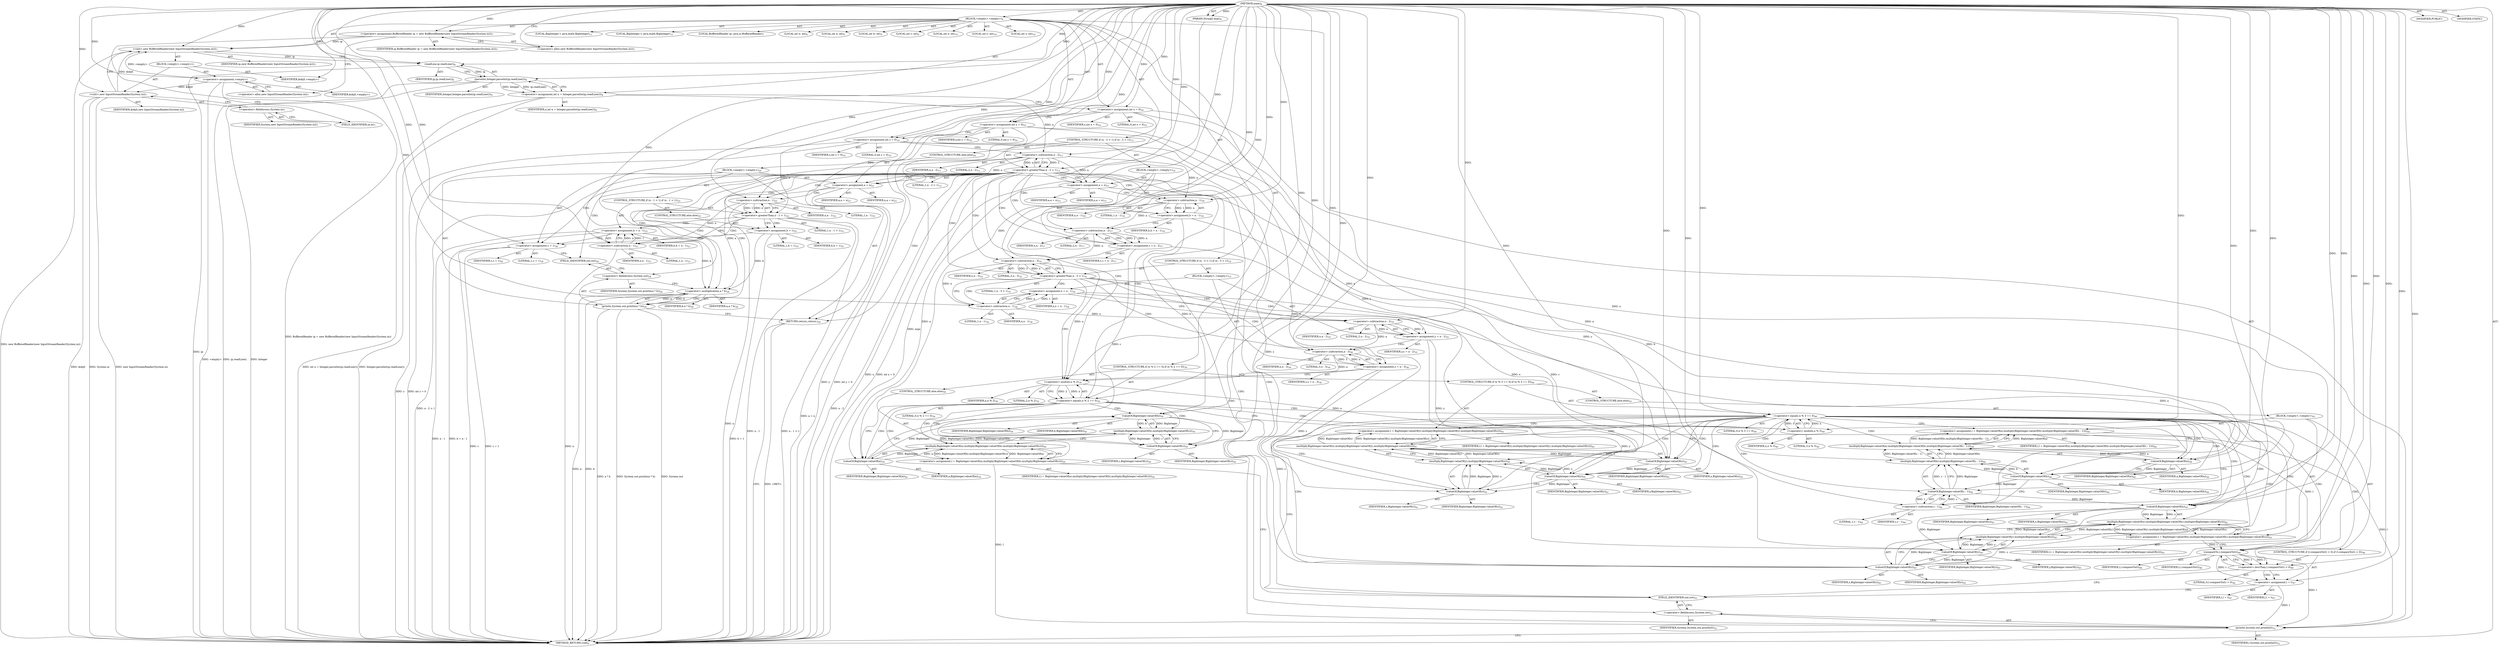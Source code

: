 digraph "main" {  
"19" [label = <(METHOD,main)<SUB>6</SUB>> ]
"20" [label = <(PARAM,String[] args)<SUB>6</SUB>> ]
"21" [label = <(BLOCK,&lt;empty&gt;,&lt;empty&gt;)<SUB>6</SUB>> ]
"4" [label = <(LOCAL,BufferedReader ip: java.io.BufferedReader)<SUB>7</SUB>> ]
"22" [label = <(&lt;operator&gt;.assignment,BufferedReader ip = new BufferedReader(new InputStreamReader(System.in)))<SUB>7</SUB>> ]
"23" [label = <(IDENTIFIER,ip,BufferedReader ip = new BufferedReader(new InputStreamReader(System.in)))<SUB>7</SUB>> ]
"24" [label = <(&lt;operator&gt;.alloc,new BufferedReader(new InputStreamReader(System.in)))<SUB>7</SUB>> ]
"25" [label = <(&lt;init&gt;,new BufferedReader(new InputStreamReader(System.in)))<SUB>7</SUB>> ]
"3" [label = <(IDENTIFIER,ip,new BufferedReader(new InputStreamReader(System.in)))<SUB>7</SUB>> ]
"26" [label = <(BLOCK,&lt;empty&gt;,&lt;empty&gt;)<SUB>7</SUB>> ]
"27" [label = <(&lt;operator&gt;.assignment,&lt;empty&gt;)> ]
"28" [label = <(IDENTIFIER,$obj0,&lt;empty&gt;)> ]
"29" [label = <(&lt;operator&gt;.alloc,new InputStreamReader(System.in))<SUB>7</SUB>> ]
"30" [label = <(&lt;init&gt;,new InputStreamReader(System.in))<SUB>7</SUB>> ]
"31" [label = <(IDENTIFIER,$obj0,new InputStreamReader(System.in))> ]
"32" [label = <(&lt;operator&gt;.fieldAccess,System.in)<SUB>7</SUB>> ]
"33" [label = <(IDENTIFIER,System,new InputStreamReader(System.in))<SUB>7</SUB>> ]
"34" [label = <(FIELD_IDENTIFIER,in,in)<SUB>7</SUB>> ]
"35" [label = <(IDENTIFIER,$obj0,&lt;empty&gt;)> ]
"36" [label = <(LOCAL,int n: int)<SUB>8</SUB>> ]
"37" [label = <(&lt;operator&gt;.assignment,int n = Integer.parseInt(ip.readLine()))<SUB>8</SUB>> ]
"38" [label = <(IDENTIFIER,n,int n = Integer.parseInt(ip.readLine()))<SUB>8</SUB>> ]
"39" [label = <(parseInt,Integer.parseInt(ip.readLine()))<SUB>8</SUB>> ]
"40" [label = <(IDENTIFIER,Integer,Integer.parseInt(ip.readLine()))<SUB>8</SUB>> ]
"41" [label = <(readLine,ip.readLine())<SUB>8</SUB>> ]
"42" [label = <(IDENTIFIER,ip,ip.readLine())<SUB>8</SUB>> ]
"43" [label = <(LOCAL,int a: int)<SUB>9</SUB>> ]
"44" [label = <(LOCAL,int b: int)<SUB>9</SUB>> ]
"45" [label = <(LOCAL,int c: int)<SUB>9</SUB>> ]
"46" [label = <(LOCAL,int x: int)<SUB>10</SUB>> ]
"47" [label = <(LOCAL,int y: int)<SUB>10</SUB>> ]
"48" [label = <(LOCAL,int z: int)<SUB>10</SUB>> ]
"49" [label = <(&lt;operator&gt;.assignment,int x = 0)<SUB>10</SUB>> ]
"50" [label = <(IDENTIFIER,x,int x = 0)<SUB>10</SUB>> ]
"51" [label = <(LITERAL,0,int x = 0)<SUB>10</SUB>> ]
"52" [label = <(&lt;operator&gt;.assignment,int y = 0)<SUB>10</SUB>> ]
"53" [label = <(IDENTIFIER,y,int y = 0)<SUB>10</SUB>> ]
"54" [label = <(LITERAL,0,int y = 0)<SUB>10</SUB>> ]
"55" [label = <(&lt;operator&gt;.assignment,int z = 0)<SUB>10</SUB>> ]
"56" [label = <(IDENTIFIER,z,int z = 0)<SUB>10</SUB>> ]
"57" [label = <(LITERAL,0,int z = 0)<SUB>10</SUB>> ]
"58" [label = <(LOCAL,BigInteger l: java.math.BigInteger)<SUB>11</SUB>> ]
"59" [label = <(LOCAL,BigInteger t: java.math.BigInteger)<SUB>11</SUB>> ]
"60" [label = <(CONTROL_STRUCTURE,if (n - 2 &gt; 1),if (n - 2 &gt; 1))<SUB>13</SUB>> ]
"61" [label = <(&lt;operator&gt;.greaterThan,n - 2 &gt; 1)<SUB>13</SUB>> ]
"62" [label = <(&lt;operator&gt;.subtraction,n - 2)<SUB>13</SUB>> ]
"63" [label = <(IDENTIFIER,n,n - 2)<SUB>13</SUB>> ]
"64" [label = <(LITERAL,2,n - 2)<SUB>13</SUB>> ]
"65" [label = <(LITERAL,1,n - 2 &gt; 1)<SUB>13</SUB>> ]
"66" [label = <(BLOCK,&lt;empty&gt;,&lt;empty&gt;)<SUB>14</SUB>> ]
"67" [label = <(&lt;operator&gt;.assignment,a = n)<SUB>15</SUB>> ]
"68" [label = <(IDENTIFIER,a,a = n)<SUB>15</SUB>> ]
"69" [label = <(IDENTIFIER,n,a = n)<SUB>15</SUB>> ]
"70" [label = <(&lt;operator&gt;.assignment,b = n - 1)<SUB>16</SUB>> ]
"71" [label = <(IDENTIFIER,b,b = n - 1)<SUB>16</SUB>> ]
"72" [label = <(&lt;operator&gt;.subtraction,n - 1)<SUB>16</SUB>> ]
"73" [label = <(IDENTIFIER,n,n - 1)<SUB>16</SUB>> ]
"74" [label = <(LITERAL,1,n - 1)<SUB>16</SUB>> ]
"75" [label = <(&lt;operator&gt;.assignment,c = n - 2)<SUB>17</SUB>> ]
"76" [label = <(IDENTIFIER,c,c = n - 2)<SUB>17</SUB>> ]
"77" [label = <(&lt;operator&gt;.subtraction,n - 2)<SUB>17</SUB>> ]
"78" [label = <(IDENTIFIER,n,n - 2)<SUB>17</SUB>> ]
"79" [label = <(LITERAL,2,n - 2)<SUB>17</SUB>> ]
"80" [label = <(CONTROL_STRUCTURE,else,else)<SUB>20</SUB>> ]
"81" [label = <(BLOCK,&lt;empty&gt;,&lt;empty&gt;)<SUB>20</SUB>> ]
"82" [label = <(&lt;operator&gt;.assignment,a = n)<SUB>21</SUB>> ]
"83" [label = <(IDENTIFIER,a,a = n)<SUB>21</SUB>> ]
"84" [label = <(IDENTIFIER,n,a = n)<SUB>21</SUB>> ]
"85" [label = <(CONTROL_STRUCTURE,if (n - 1 &gt; 1),if (n - 1 &gt; 1))<SUB>22</SUB>> ]
"86" [label = <(&lt;operator&gt;.greaterThan,n - 1 &gt; 1)<SUB>22</SUB>> ]
"87" [label = <(&lt;operator&gt;.subtraction,n - 1)<SUB>22</SUB>> ]
"88" [label = <(IDENTIFIER,n,n - 1)<SUB>22</SUB>> ]
"89" [label = <(LITERAL,1,n - 1)<SUB>22</SUB>> ]
"90" [label = <(LITERAL,1,n - 1 &gt; 1)<SUB>22</SUB>> ]
"91" [label = <(&lt;operator&gt;.assignment,b = n - 1)<SUB>23</SUB>> ]
"92" [label = <(IDENTIFIER,b,b = n - 1)<SUB>23</SUB>> ]
"93" [label = <(&lt;operator&gt;.subtraction,n - 1)<SUB>23</SUB>> ]
"94" [label = <(IDENTIFIER,n,n - 1)<SUB>23</SUB>> ]
"95" [label = <(LITERAL,1,n - 1)<SUB>23</SUB>> ]
"96" [label = <(CONTROL_STRUCTURE,else,else)<SUB>25</SUB>> ]
"97" [label = <(&lt;operator&gt;.assignment,b = 1)<SUB>25</SUB>> ]
"98" [label = <(IDENTIFIER,b,b = 1)<SUB>25</SUB>> ]
"99" [label = <(LITERAL,1,b = 1)<SUB>25</SUB>> ]
"100" [label = <(&lt;operator&gt;.assignment,c = 1)<SUB>26</SUB>> ]
"101" [label = <(IDENTIFIER,c,c = 1)<SUB>26</SUB>> ]
"102" [label = <(LITERAL,1,c = 1)<SUB>26</SUB>> ]
"103" [label = <(println,System.out.println(a * b))<SUB>28</SUB>> ]
"104" [label = <(&lt;operator&gt;.fieldAccess,System.out)<SUB>28</SUB>> ]
"105" [label = <(IDENTIFIER,System,System.out.println(a * b))<SUB>28</SUB>> ]
"106" [label = <(FIELD_IDENTIFIER,out,out)<SUB>28</SUB>> ]
"107" [label = <(&lt;operator&gt;.multiplication,a * b)<SUB>28</SUB>> ]
"108" [label = <(IDENTIFIER,a,a * b)<SUB>28</SUB>> ]
"109" [label = <(IDENTIFIER,b,a * b)<SUB>28</SUB>> ]
"110" [label = <(RETURN,return;,return;)<SUB>29</SUB>> ]
"111" [label = <(CONTROL_STRUCTURE,if (n - 3 &gt; 1),if (n - 3 &gt; 1))<SUB>32</SUB>> ]
"112" [label = <(&lt;operator&gt;.greaterThan,n - 3 &gt; 1)<SUB>32</SUB>> ]
"113" [label = <(&lt;operator&gt;.subtraction,n - 3)<SUB>32</SUB>> ]
"114" [label = <(IDENTIFIER,n,n - 3)<SUB>32</SUB>> ]
"115" [label = <(LITERAL,3,n - 3)<SUB>32</SUB>> ]
"116" [label = <(LITERAL,1,n - 3 &gt; 1)<SUB>32</SUB>> ]
"117" [label = <(BLOCK,&lt;empty&gt;,&lt;empty&gt;)<SUB>33</SUB>> ]
"118" [label = <(&lt;operator&gt;.assignment,x = n - 1)<SUB>34</SUB>> ]
"119" [label = <(IDENTIFIER,x,x = n - 1)<SUB>34</SUB>> ]
"120" [label = <(&lt;operator&gt;.subtraction,n - 1)<SUB>34</SUB>> ]
"121" [label = <(IDENTIFIER,n,n - 1)<SUB>34</SUB>> ]
"122" [label = <(LITERAL,1,n - 1)<SUB>34</SUB>> ]
"123" [label = <(&lt;operator&gt;.assignment,y = n - 2)<SUB>35</SUB>> ]
"124" [label = <(IDENTIFIER,y,y = n - 2)<SUB>35</SUB>> ]
"125" [label = <(&lt;operator&gt;.subtraction,n - 2)<SUB>35</SUB>> ]
"126" [label = <(IDENTIFIER,n,n - 2)<SUB>35</SUB>> ]
"127" [label = <(LITERAL,2,n - 2)<SUB>35</SUB>> ]
"128" [label = <(&lt;operator&gt;.assignment,z = n - 3)<SUB>36</SUB>> ]
"129" [label = <(IDENTIFIER,z,z = n - 3)<SUB>36</SUB>> ]
"130" [label = <(&lt;operator&gt;.subtraction,n - 3)<SUB>36</SUB>> ]
"131" [label = <(IDENTIFIER,n,n - 3)<SUB>36</SUB>> ]
"132" [label = <(LITERAL,3,n - 3)<SUB>36</SUB>> ]
"133" [label = <(CONTROL_STRUCTURE,if (n % 2 == 0),if (n % 2 == 0))<SUB>39</SUB>> ]
"134" [label = <(&lt;operator&gt;.equals,n % 2 == 0)<SUB>39</SUB>> ]
"135" [label = <(&lt;operator&gt;.modulo,n % 2)<SUB>39</SUB>> ]
"136" [label = <(IDENTIFIER,n,n % 2)<SUB>39</SUB>> ]
"137" [label = <(LITERAL,2,n % 2)<SUB>39</SUB>> ]
"138" [label = <(LITERAL,0,n % 2 == 0)<SUB>39</SUB>> ]
"139" [label = <(CONTROL_STRUCTURE,if (n % 3 == 0),if (n % 3 == 0))<SUB>40</SUB>> ]
"140" [label = <(&lt;operator&gt;.equals,n % 3 == 0)<SUB>40</SUB>> ]
"141" [label = <(&lt;operator&gt;.modulo,n % 3)<SUB>40</SUB>> ]
"142" [label = <(IDENTIFIER,n,n % 3)<SUB>40</SUB>> ]
"143" [label = <(LITERAL,3,n % 3)<SUB>40</SUB>> ]
"144" [label = <(LITERAL,0,n % 3 == 0)<SUB>40</SUB>> ]
"145" [label = <(&lt;operator&gt;.assignment,l = BigInteger.valueOf(x).multiply(BigInteger.valueOf(y).multiply(BigInteger.valueOf(z))))<SUB>41</SUB>> ]
"146" [label = <(IDENTIFIER,l,l = BigInteger.valueOf(x).multiply(BigInteger.valueOf(y).multiply(BigInteger.valueOf(z))))<SUB>41</SUB>> ]
"147" [label = <(multiply,BigInteger.valueOf(x).multiply(BigInteger.valueOf(y).multiply(BigInteger.valueOf(z))))<SUB>41</SUB>> ]
"148" [label = <(valueOf,BigInteger.valueOf(x))<SUB>41</SUB>> ]
"149" [label = <(IDENTIFIER,BigInteger,BigInteger.valueOf(x))<SUB>41</SUB>> ]
"150" [label = <(IDENTIFIER,x,BigInteger.valueOf(x))<SUB>41</SUB>> ]
"151" [label = <(multiply,BigInteger.valueOf(y).multiply(BigInteger.valueOf(z)))<SUB>41</SUB>> ]
"152" [label = <(valueOf,BigInteger.valueOf(y))<SUB>41</SUB>> ]
"153" [label = <(IDENTIFIER,BigInteger,BigInteger.valueOf(y))<SUB>41</SUB>> ]
"154" [label = <(IDENTIFIER,y,BigInteger.valueOf(y))<SUB>41</SUB>> ]
"155" [label = <(valueOf,BigInteger.valueOf(z))<SUB>41</SUB>> ]
"156" [label = <(IDENTIFIER,BigInteger,BigInteger.valueOf(z))<SUB>41</SUB>> ]
"157" [label = <(IDENTIFIER,z,BigInteger.valueOf(z))<SUB>41</SUB>> ]
"158" [label = <(CONTROL_STRUCTURE,else,else)<SUB>43</SUB>> ]
"159" [label = <(BLOCK,&lt;empty&gt;,&lt;empty&gt;)<SUB>43</SUB>> ]
"160" [label = <(&lt;operator&gt;.assignment,l = BigInteger.valueOf(a).multiply(BigInteger.valueOf(b).multiply(BigInteger.valueOf(c - 1))))<SUB>44</SUB>> ]
"161" [label = <(IDENTIFIER,l,l = BigInteger.valueOf(a).multiply(BigInteger.valueOf(b).multiply(BigInteger.valueOf(c - 1))))<SUB>44</SUB>> ]
"162" [label = <(multiply,BigInteger.valueOf(a).multiply(BigInteger.valueOf(b).multiply(BigInteger.valueOf(c - 1))))<SUB>44</SUB>> ]
"163" [label = <(valueOf,BigInteger.valueOf(a))<SUB>44</SUB>> ]
"164" [label = <(IDENTIFIER,BigInteger,BigInteger.valueOf(a))<SUB>44</SUB>> ]
"165" [label = <(IDENTIFIER,a,BigInteger.valueOf(a))<SUB>44</SUB>> ]
"166" [label = <(multiply,BigInteger.valueOf(b).multiply(BigInteger.valueOf(c - 1)))<SUB>44</SUB>> ]
"167" [label = <(valueOf,BigInteger.valueOf(b))<SUB>44</SUB>> ]
"168" [label = <(IDENTIFIER,BigInteger,BigInteger.valueOf(b))<SUB>44</SUB>> ]
"169" [label = <(IDENTIFIER,b,BigInteger.valueOf(b))<SUB>44</SUB>> ]
"170" [label = <(valueOf,BigInteger.valueOf(c - 1))<SUB>44</SUB>> ]
"171" [label = <(IDENTIFIER,BigInteger,BigInteger.valueOf(c - 1))<SUB>44</SUB>> ]
"172" [label = <(&lt;operator&gt;.subtraction,c - 1)<SUB>44</SUB>> ]
"173" [label = <(IDENTIFIER,c,c - 1)<SUB>44</SUB>> ]
"174" [label = <(LITERAL,1,c - 1)<SUB>44</SUB>> ]
"175" [label = <(&lt;operator&gt;.assignment,t = BigInteger.valueOf(x).multiply(BigInteger.valueOf(y).multiply(BigInteger.valueOf(z))))<SUB>45</SUB>> ]
"176" [label = <(IDENTIFIER,t,t = BigInteger.valueOf(x).multiply(BigInteger.valueOf(y).multiply(BigInteger.valueOf(z))))<SUB>45</SUB>> ]
"177" [label = <(multiply,BigInteger.valueOf(x).multiply(BigInteger.valueOf(y).multiply(BigInteger.valueOf(z))))<SUB>45</SUB>> ]
"178" [label = <(valueOf,BigInteger.valueOf(x))<SUB>45</SUB>> ]
"179" [label = <(IDENTIFIER,BigInteger,BigInteger.valueOf(x))<SUB>45</SUB>> ]
"180" [label = <(IDENTIFIER,x,BigInteger.valueOf(x))<SUB>45</SUB>> ]
"181" [label = <(multiply,BigInteger.valueOf(y).multiply(BigInteger.valueOf(z)))<SUB>45</SUB>> ]
"182" [label = <(valueOf,BigInteger.valueOf(y))<SUB>45</SUB>> ]
"183" [label = <(IDENTIFIER,BigInteger,BigInteger.valueOf(y))<SUB>45</SUB>> ]
"184" [label = <(IDENTIFIER,y,BigInteger.valueOf(y))<SUB>45</SUB>> ]
"185" [label = <(valueOf,BigInteger.valueOf(z))<SUB>45</SUB>> ]
"186" [label = <(IDENTIFIER,BigInteger,BigInteger.valueOf(z))<SUB>45</SUB>> ]
"187" [label = <(IDENTIFIER,z,BigInteger.valueOf(z))<SUB>45</SUB>> ]
"188" [label = <(CONTROL_STRUCTURE,if (l.compareTo(t) &lt; 0),if (l.compareTo(t) &lt; 0))<SUB>46</SUB>> ]
"189" [label = <(&lt;operator&gt;.lessThan,l.compareTo(t) &lt; 0)<SUB>46</SUB>> ]
"190" [label = <(compareTo,l.compareTo(t))<SUB>46</SUB>> ]
"191" [label = <(IDENTIFIER,l,l.compareTo(t))<SUB>46</SUB>> ]
"192" [label = <(IDENTIFIER,t,l.compareTo(t))<SUB>46</SUB>> ]
"193" [label = <(LITERAL,0,l.compareTo(t) &lt; 0)<SUB>46</SUB>> ]
"194" [label = <(&lt;operator&gt;.assignment,l = t)<SUB>47</SUB>> ]
"195" [label = <(IDENTIFIER,l,l = t)<SUB>47</SUB>> ]
"196" [label = <(IDENTIFIER,t,l = t)<SUB>47</SUB>> ]
"197" [label = <(CONTROL_STRUCTURE,else,else)<SUB>50</SUB>> ]
"198" [label = <(&lt;operator&gt;.assignment,l = BigInteger.valueOf(a).multiply(BigInteger.valueOf(b).multiply(BigInteger.valueOf(c))))<SUB>50</SUB>> ]
"199" [label = <(IDENTIFIER,l,l = BigInteger.valueOf(a).multiply(BigInteger.valueOf(b).multiply(BigInteger.valueOf(c))))<SUB>50</SUB>> ]
"200" [label = <(multiply,BigInteger.valueOf(a).multiply(BigInteger.valueOf(b).multiply(BigInteger.valueOf(c))))<SUB>50</SUB>> ]
"201" [label = <(valueOf,BigInteger.valueOf(a))<SUB>50</SUB>> ]
"202" [label = <(IDENTIFIER,BigInteger,BigInteger.valueOf(a))<SUB>50</SUB>> ]
"203" [label = <(IDENTIFIER,a,BigInteger.valueOf(a))<SUB>50</SUB>> ]
"204" [label = <(multiply,BigInteger.valueOf(b).multiply(BigInteger.valueOf(c)))<SUB>50</SUB>> ]
"205" [label = <(valueOf,BigInteger.valueOf(b))<SUB>50</SUB>> ]
"206" [label = <(IDENTIFIER,BigInteger,BigInteger.valueOf(b))<SUB>50</SUB>> ]
"207" [label = <(IDENTIFIER,b,BigInteger.valueOf(b))<SUB>50</SUB>> ]
"208" [label = <(valueOf,BigInteger.valueOf(c))<SUB>50</SUB>> ]
"209" [label = <(IDENTIFIER,BigInteger,BigInteger.valueOf(c))<SUB>50</SUB>> ]
"210" [label = <(IDENTIFIER,c,BigInteger.valueOf(c))<SUB>50</SUB>> ]
"211" [label = <(println,System.out.println(l))<SUB>52</SUB>> ]
"212" [label = <(&lt;operator&gt;.fieldAccess,System.out)<SUB>52</SUB>> ]
"213" [label = <(IDENTIFIER,System,System.out.println(l))<SUB>52</SUB>> ]
"214" [label = <(FIELD_IDENTIFIER,out,out)<SUB>52</SUB>> ]
"215" [label = <(IDENTIFIER,l,System.out.println(l))<SUB>52</SUB>> ]
"216" [label = <(MODIFIER,PUBLIC)> ]
"217" [label = <(MODIFIER,STATIC)> ]
"218" [label = <(METHOD_RETURN,void)<SUB>6</SUB>> ]
  "19" -> "20"  [ label = "AST: "] 
  "19" -> "21"  [ label = "AST: "] 
  "19" -> "216"  [ label = "AST: "] 
  "19" -> "217"  [ label = "AST: "] 
  "19" -> "218"  [ label = "AST: "] 
  "21" -> "4"  [ label = "AST: "] 
  "21" -> "22"  [ label = "AST: "] 
  "21" -> "25"  [ label = "AST: "] 
  "21" -> "36"  [ label = "AST: "] 
  "21" -> "37"  [ label = "AST: "] 
  "21" -> "43"  [ label = "AST: "] 
  "21" -> "44"  [ label = "AST: "] 
  "21" -> "45"  [ label = "AST: "] 
  "21" -> "46"  [ label = "AST: "] 
  "21" -> "47"  [ label = "AST: "] 
  "21" -> "48"  [ label = "AST: "] 
  "21" -> "49"  [ label = "AST: "] 
  "21" -> "52"  [ label = "AST: "] 
  "21" -> "55"  [ label = "AST: "] 
  "21" -> "58"  [ label = "AST: "] 
  "21" -> "59"  [ label = "AST: "] 
  "21" -> "60"  [ label = "AST: "] 
  "21" -> "111"  [ label = "AST: "] 
  "21" -> "133"  [ label = "AST: "] 
  "21" -> "211"  [ label = "AST: "] 
  "22" -> "23"  [ label = "AST: "] 
  "22" -> "24"  [ label = "AST: "] 
  "25" -> "3"  [ label = "AST: "] 
  "25" -> "26"  [ label = "AST: "] 
  "26" -> "27"  [ label = "AST: "] 
  "26" -> "30"  [ label = "AST: "] 
  "26" -> "35"  [ label = "AST: "] 
  "27" -> "28"  [ label = "AST: "] 
  "27" -> "29"  [ label = "AST: "] 
  "30" -> "31"  [ label = "AST: "] 
  "30" -> "32"  [ label = "AST: "] 
  "32" -> "33"  [ label = "AST: "] 
  "32" -> "34"  [ label = "AST: "] 
  "37" -> "38"  [ label = "AST: "] 
  "37" -> "39"  [ label = "AST: "] 
  "39" -> "40"  [ label = "AST: "] 
  "39" -> "41"  [ label = "AST: "] 
  "41" -> "42"  [ label = "AST: "] 
  "49" -> "50"  [ label = "AST: "] 
  "49" -> "51"  [ label = "AST: "] 
  "52" -> "53"  [ label = "AST: "] 
  "52" -> "54"  [ label = "AST: "] 
  "55" -> "56"  [ label = "AST: "] 
  "55" -> "57"  [ label = "AST: "] 
  "60" -> "61"  [ label = "AST: "] 
  "60" -> "66"  [ label = "AST: "] 
  "60" -> "80"  [ label = "AST: "] 
  "61" -> "62"  [ label = "AST: "] 
  "61" -> "65"  [ label = "AST: "] 
  "62" -> "63"  [ label = "AST: "] 
  "62" -> "64"  [ label = "AST: "] 
  "66" -> "67"  [ label = "AST: "] 
  "66" -> "70"  [ label = "AST: "] 
  "66" -> "75"  [ label = "AST: "] 
  "67" -> "68"  [ label = "AST: "] 
  "67" -> "69"  [ label = "AST: "] 
  "70" -> "71"  [ label = "AST: "] 
  "70" -> "72"  [ label = "AST: "] 
  "72" -> "73"  [ label = "AST: "] 
  "72" -> "74"  [ label = "AST: "] 
  "75" -> "76"  [ label = "AST: "] 
  "75" -> "77"  [ label = "AST: "] 
  "77" -> "78"  [ label = "AST: "] 
  "77" -> "79"  [ label = "AST: "] 
  "80" -> "81"  [ label = "AST: "] 
  "81" -> "82"  [ label = "AST: "] 
  "81" -> "85"  [ label = "AST: "] 
  "81" -> "100"  [ label = "AST: "] 
  "81" -> "103"  [ label = "AST: "] 
  "81" -> "110"  [ label = "AST: "] 
  "82" -> "83"  [ label = "AST: "] 
  "82" -> "84"  [ label = "AST: "] 
  "85" -> "86"  [ label = "AST: "] 
  "85" -> "91"  [ label = "AST: "] 
  "85" -> "96"  [ label = "AST: "] 
  "86" -> "87"  [ label = "AST: "] 
  "86" -> "90"  [ label = "AST: "] 
  "87" -> "88"  [ label = "AST: "] 
  "87" -> "89"  [ label = "AST: "] 
  "91" -> "92"  [ label = "AST: "] 
  "91" -> "93"  [ label = "AST: "] 
  "93" -> "94"  [ label = "AST: "] 
  "93" -> "95"  [ label = "AST: "] 
  "96" -> "97"  [ label = "AST: "] 
  "97" -> "98"  [ label = "AST: "] 
  "97" -> "99"  [ label = "AST: "] 
  "100" -> "101"  [ label = "AST: "] 
  "100" -> "102"  [ label = "AST: "] 
  "103" -> "104"  [ label = "AST: "] 
  "103" -> "107"  [ label = "AST: "] 
  "104" -> "105"  [ label = "AST: "] 
  "104" -> "106"  [ label = "AST: "] 
  "107" -> "108"  [ label = "AST: "] 
  "107" -> "109"  [ label = "AST: "] 
  "111" -> "112"  [ label = "AST: "] 
  "111" -> "117"  [ label = "AST: "] 
  "112" -> "113"  [ label = "AST: "] 
  "112" -> "116"  [ label = "AST: "] 
  "113" -> "114"  [ label = "AST: "] 
  "113" -> "115"  [ label = "AST: "] 
  "117" -> "118"  [ label = "AST: "] 
  "117" -> "123"  [ label = "AST: "] 
  "117" -> "128"  [ label = "AST: "] 
  "118" -> "119"  [ label = "AST: "] 
  "118" -> "120"  [ label = "AST: "] 
  "120" -> "121"  [ label = "AST: "] 
  "120" -> "122"  [ label = "AST: "] 
  "123" -> "124"  [ label = "AST: "] 
  "123" -> "125"  [ label = "AST: "] 
  "125" -> "126"  [ label = "AST: "] 
  "125" -> "127"  [ label = "AST: "] 
  "128" -> "129"  [ label = "AST: "] 
  "128" -> "130"  [ label = "AST: "] 
  "130" -> "131"  [ label = "AST: "] 
  "130" -> "132"  [ label = "AST: "] 
  "133" -> "134"  [ label = "AST: "] 
  "133" -> "139"  [ label = "AST: "] 
  "133" -> "197"  [ label = "AST: "] 
  "134" -> "135"  [ label = "AST: "] 
  "134" -> "138"  [ label = "AST: "] 
  "135" -> "136"  [ label = "AST: "] 
  "135" -> "137"  [ label = "AST: "] 
  "139" -> "140"  [ label = "AST: "] 
  "139" -> "145"  [ label = "AST: "] 
  "139" -> "158"  [ label = "AST: "] 
  "140" -> "141"  [ label = "AST: "] 
  "140" -> "144"  [ label = "AST: "] 
  "141" -> "142"  [ label = "AST: "] 
  "141" -> "143"  [ label = "AST: "] 
  "145" -> "146"  [ label = "AST: "] 
  "145" -> "147"  [ label = "AST: "] 
  "147" -> "148"  [ label = "AST: "] 
  "147" -> "151"  [ label = "AST: "] 
  "148" -> "149"  [ label = "AST: "] 
  "148" -> "150"  [ label = "AST: "] 
  "151" -> "152"  [ label = "AST: "] 
  "151" -> "155"  [ label = "AST: "] 
  "152" -> "153"  [ label = "AST: "] 
  "152" -> "154"  [ label = "AST: "] 
  "155" -> "156"  [ label = "AST: "] 
  "155" -> "157"  [ label = "AST: "] 
  "158" -> "159"  [ label = "AST: "] 
  "159" -> "160"  [ label = "AST: "] 
  "159" -> "175"  [ label = "AST: "] 
  "159" -> "188"  [ label = "AST: "] 
  "160" -> "161"  [ label = "AST: "] 
  "160" -> "162"  [ label = "AST: "] 
  "162" -> "163"  [ label = "AST: "] 
  "162" -> "166"  [ label = "AST: "] 
  "163" -> "164"  [ label = "AST: "] 
  "163" -> "165"  [ label = "AST: "] 
  "166" -> "167"  [ label = "AST: "] 
  "166" -> "170"  [ label = "AST: "] 
  "167" -> "168"  [ label = "AST: "] 
  "167" -> "169"  [ label = "AST: "] 
  "170" -> "171"  [ label = "AST: "] 
  "170" -> "172"  [ label = "AST: "] 
  "172" -> "173"  [ label = "AST: "] 
  "172" -> "174"  [ label = "AST: "] 
  "175" -> "176"  [ label = "AST: "] 
  "175" -> "177"  [ label = "AST: "] 
  "177" -> "178"  [ label = "AST: "] 
  "177" -> "181"  [ label = "AST: "] 
  "178" -> "179"  [ label = "AST: "] 
  "178" -> "180"  [ label = "AST: "] 
  "181" -> "182"  [ label = "AST: "] 
  "181" -> "185"  [ label = "AST: "] 
  "182" -> "183"  [ label = "AST: "] 
  "182" -> "184"  [ label = "AST: "] 
  "185" -> "186"  [ label = "AST: "] 
  "185" -> "187"  [ label = "AST: "] 
  "188" -> "189"  [ label = "AST: "] 
  "188" -> "194"  [ label = "AST: "] 
  "189" -> "190"  [ label = "AST: "] 
  "189" -> "193"  [ label = "AST: "] 
  "190" -> "191"  [ label = "AST: "] 
  "190" -> "192"  [ label = "AST: "] 
  "194" -> "195"  [ label = "AST: "] 
  "194" -> "196"  [ label = "AST: "] 
  "197" -> "198"  [ label = "AST: "] 
  "198" -> "199"  [ label = "AST: "] 
  "198" -> "200"  [ label = "AST: "] 
  "200" -> "201"  [ label = "AST: "] 
  "200" -> "204"  [ label = "AST: "] 
  "201" -> "202"  [ label = "AST: "] 
  "201" -> "203"  [ label = "AST: "] 
  "204" -> "205"  [ label = "AST: "] 
  "204" -> "208"  [ label = "AST: "] 
  "205" -> "206"  [ label = "AST: "] 
  "205" -> "207"  [ label = "AST: "] 
  "208" -> "209"  [ label = "AST: "] 
  "208" -> "210"  [ label = "AST: "] 
  "211" -> "212"  [ label = "AST: "] 
  "211" -> "215"  [ label = "AST: "] 
  "212" -> "213"  [ label = "AST: "] 
  "212" -> "214"  [ label = "AST: "] 
  "22" -> "29"  [ label = "CFG: "] 
  "25" -> "41"  [ label = "CFG: "] 
  "37" -> "49"  [ label = "CFG: "] 
  "49" -> "52"  [ label = "CFG: "] 
  "52" -> "55"  [ label = "CFG: "] 
  "55" -> "62"  [ label = "CFG: "] 
  "211" -> "218"  [ label = "CFG: "] 
  "24" -> "22"  [ label = "CFG: "] 
  "39" -> "37"  [ label = "CFG: "] 
  "61" -> "67"  [ label = "CFG: "] 
  "61" -> "82"  [ label = "CFG: "] 
  "112" -> "120"  [ label = "CFG: "] 
  "112" -> "135"  [ label = "CFG: "] 
  "134" -> "141"  [ label = "CFG: "] 
  "134" -> "201"  [ label = "CFG: "] 
  "212" -> "211"  [ label = "CFG: "] 
  "27" -> "34"  [ label = "CFG: "] 
  "30" -> "25"  [ label = "CFG: "] 
  "41" -> "39"  [ label = "CFG: "] 
  "62" -> "61"  [ label = "CFG: "] 
  "67" -> "72"  [ label = "CFG: "] 
  "70" -> "77"  [ label = "CFG: "] 
  "75" -> "113"  [ label = "CFG: "] 
  "113" -> "112"  [ label = "CFG: "] 
  "118" -> "125"  [ label = "CFG: "] 
  "123" -> "130"  [ label = "CFG: "] 
  "128" -> "135"  [ label = "CFG: "] 
  "135" -> "134"  [ label = "CFG: "] 
  "140" -> "148"  [ label = "CFG: "] 
  "140" -> "163"  [ label = "CFG: "] 
  "145" -> "214"  [ label = "CFG: "] 
  "198" -> "214"  [ label = "CFG: "] 
  "214" -> "212"  [ label = "CFG: "] 
  "29" -> "27"  [ label = "CFG: "] 
  "32" -> "30"  [ label = "CFG: "] 
  "72" -> "70"  [ label = "CFG: "] 
  "77" -> "75"  [ label = "CFG: "] 
  "82" -> "87"  [ label = "CFG: "] 
  "100" -> "106"  [ label = "CFG: "] 
  "103" -> "110"  [ label = "CFG: "] 
  "110" -> "218"  [ label = "CFG: "] 
  "120" -> "118"  [ label = "CFG: "] 
  "125" -> "123"  [ label = "CFG: "] 
  "130" -> "128"  [ label = "CFG: "] 
  "141" -> "140"  [ label = "CFG: "] 
  "147" -> "145"  [ label = "CFG: "] 
  "200" -> "198"  [ label = "CFG: "] 
  "34" -> "32"  [ label = "CFG: "] 
  "86" -> "93"  [ label = "CFG: "] 
  "86" -> "97"  [ label = "CFG: "] 
  "91" -> "100"  [ label = "CFG: "] 
  "104" -> "107"  [ label = "CFG: "] 
  "107" -> "103"  [ label = "CFG: "] 
  "148" -> "152"  [ label = "CFG: "] 
  "151" -> "147"  [ label = "CFG: "] 
  "160" -> "178"  [ label = "CFG: "] 
  "175" -> "190"  [ label = "CFG: "] 
  "201" -> "205"  [ label = "CFG: "] 
  "204" -> "200"  [ label = "CFG: "] 
  "87" -> "86"  [ label = "CFG: "] 
  "93" -> "91"  [ label = "CFG: "] 
  "97" -> "100"  [ label = "CFG: "] 
  "106" -> "104"  [ label = "CFG: "] 
  "152" -> "155"  [ label = "CFG: "] 
  "155" -> "151"  [ label = "CFG: "] 
  "162" -> "160"  [ label = "CFG: "] 
  "177" -> "175"  [ label = "CFG: "] 
  "189" -> "194"  [ label = "CFG: "] 
  "189" -> "214"  [ label = "CFG: "] 
  "194" -> "214"  [ label = "CFG: "] 
  "205" -> "208"  [ label = "CFG: "] 
  "208" -> "204"  [ label = "CFG: "] 
  "163" -> "167"  [ label = "CFG: "] 
  "166" -> "162"  [ label = "CFG: "] 
  "178" -> "182"  [ label = "CFG: "] 
  "181" -> "177"  [ label = "CFG: "] 
  "190" -> "189"  [ label = "CFG: "] 
  "167" -> "172"  [ label = "CFG: "] 
  "170" -> "166"  [ label = "CFG: "] 
  "182" -> "185"  [ label = "CFG: "] 
  "185" -> "181"  [ label = "CFG: "] 
  "172" -> "170"  [ label = "CFG: "] 
  "19" -> "24"  [ label = "CFG: "] 
  "110" -> "218"  [ label = "DDG: &lt;RET&gt;"] 
  "20" -> "218"  [ label = "DDG: args"] 
  "22" -> "218"  [ label = "DDG: BufferedReader ip = new BufferedReader(new InputStreamReader(System.in))"] 
  "27" -> "218"  [ label = "DDG: &lt;empty&gt;"] 
  "30" -> "218"  [ label = "DDG: $obj0"] 
  "30" -> "218"  [ label = "DDG: System.in"] 
  "30" -> "218"  [ label = "DDG: new InputStreamReader(System.in)"] 
  "25" -> "218"  [ label = "DDG: new BufferedReader(new InputStreamReader(System.in))"] 
  "41" -> "218"  [ label = "DDG: ip"] 
  "39" -> "218"  [ label = "DDG: ip.readLine()"] 
  "37" -> "218"  [ label = "DDG: Integer.parseInt(ip.readLine())"] 
  "37" -> "218"  [ label = "DDG: int n = Integer.parseInt(ip.readLine())"] 
  "49" -> "218"  [ label = "DDG: x"] 
  "49" -> "218"  [ label = "DDG: int x = 0"] 
  "52" -> "218"  [ label = "DDG: y"] 
  "52" -> "218"  [ label = "DDG: int y = 0"] 
  "55" -> "218"  [ label = "DDG: z"] 
  "55" -> "218"  [ label = "DDG: int z = 0"] 
  "61" -> "218"  [ label = "DDG: n - 2"] 
  "61" -> "218"  [ label = "DDG: n - 2 &gt; 1"] 
  "82" -> "218"  [ label = "DDG: a = n"] 
  "87" -> "218"  [ label = "DDG: n"] 
  "86" -> "218"  [ label = "DDG: n - 1"] 
  "86" -> "218"  [ label = "DDG: n - 1 &gt; 1"] 
  "97" -> "218"  [ label = "DDG: b = 1"] 
  "93" -> "218"  [ label = "DDG: n"] 
  "91" -> "218"  [ label = "DDG: n - 1"] 
  "91" -> "218"  [ label = "DDG: b = n - 1"] 
  "100" -> "218"  [ label = "DDG: c"] 
  "100" -> "218"  [ label = "DDG: c = 1"] 
  "103" -> "218"  [ label = "DDG: System.out"] 
  "107" -> "218"  [ label = "DDG: a"] 
  "107" -> "218"  [ label = "DDG: b"] 
  "103" -> "218"  [ label = "DDG: a * b"] 
  "103" -> "218"  [ label = "DDG: System.out.println(a * b)"] 
  "39" -> "218"  [ label = "DDG: Integer"] 
  "19" -> "20"  [ label = "DDG: "] 
  "19" -> "22"  [ label = "DDG: "] 
  "39" -> "37"  [ label = "DDG: Integer"] 
  "39" -> "37"  [ label = "DDG: ip.readLine()"] 
  "19" -> "49"  [ label = "DDG: "] 
  "19" -> "52"  [ label = "DDG: "] 
  "19" -> "55"  [ label = "DDG: "] 
  "22" -> "25"  [ label = "DDG: ip"] 
  "19" -> "25"  [ label = "DDG: "] 
  "27" -> "25"  [ label = "DDG: &lt;empty&gt;"] 
  "30" -> "25"  [ label = "DDG: $obj0"] 
  "198" -> "211"  [ label = "DDG: l"] 
  "190" -> "211"  [ label = "DDG: l"] 
  "194" -> "211"  [ label = "DDG: l"] 
  "145" -> "211"  [ label = "DDG: l"] 
  "19" -> "211"  [ label = "DDG: "] 
  "19" -> "27"  [ label = "DDG: "] 
  "19" -> "35"  [ label = "DDG: "] 
  "19" -> "39"  [ label = "DDG: "] 
  "41" -> "39"  [ label = "DDG: ip"] 
  "62" -> "61"  [ label = "DDG: n"] 
  "62" -> "61"  [ label = "DDG: 2"] 
  "19" -> "61"  [ label = "DDG: "] 
  "62" -> "67"  [ label = "DDG: n"] 
  "19" -> "67"  [ label = "DDG: "] 
  "72" -> "70"  [ label = "DDG: n"] 
  "72" -> "70"  [ label = "DDG: 1"] 
  "77" -> "75"  [ label = "DDG: n"] 
  "77" -> "75"  [ label = "DDG: 2"] 
  "113" -> "112"  [ label = "DDG: n"] 
  "113" -> "112"  [ label = "DDG: 3"] 
  "19" -> "112"  [ label = "DDG: "] 
  "120" -> "118"  [ label = "DDG: n"] 
  "120" -> "118"  [ label = "DDG: 1"] 
  "125" -> "123"  [ label = "DDG: n"] 
  "125" -> "123"  [ label = "DDG: 2"] 
  "130" -> "128"  [ label = "DDG: n"] 
  "130" -> "128"  [ label = "DDG: 3"] 
  "135" -> "134"  [ label = "DDG: n"] 
  "135" -> "134"  [ label = "DDG: 2"] 
  "19" -> "134"  [ label = "DDG: "] 
  "147" -> "145"  [ label = "DDG: BigInteger.valueOf(x)"] 
  "147" -> "145"  [ label = "DDG: BigInteger.valueOf(y).multiply(BigInteger.valueOf(z))"] 
  "200" -> "198"  [ label = "DDG: BigInteger.valueOf(a)"] 
  "200" -> "198"  [ label = "DDG: BigInteger.valueOf(b).multiply(BigInteger.valueOf(c))"] 
  "27" -> "30"  [ label = "DDG: $obj0"] 
  "19" -> "30"  [ label = "DDG: "] 
  "25" -> "41"  [ label = "DDG: ip"] 
  "19" -> "41"  [ label = "DDG: "] 
  "37" -> "62"  [ label = "DDG: n"] 
  "19" -> "62"  [ label = "DDG: "] 
  "62" -> "82"  [ label = "DDG: n"] 
  "19" -> "82"  [ label = "DDG: "] 
  "19" -> "100"  [ label = "DDG: "] 
  "19" -> "110"  [ label = "DDG: "] 
  "77" -> "113"  [ label = "DDG: n"] 
  "19" -> "113"  [ label = "DDG: "] 
  "113" -> "135"  [ label = "DDG: n"] 
  "130" -> "135"  [ label = "DDG: n"] 
  "19" -> "135"  [ label = "DDG: "] 
  "141" -> "140"  [ label = "DDG: n"] 
  "141" -> "140"  [ label = "DDG: 3"] 
  "19" -> "140"  [ label = "DDG: "] 
  "19" -> "72"  [ label = "DDG: "] 
  "62" -> "72"  [ label = "DDG: n"] 
  "72" -> "77"  [ label = "DDG: n"] 
  "19" -> "77"  [ label = "DDG: "] 
  "93" -> "91"  [ label = "DDG: n"] 
  "93" -> "91"  [ label = "DDG: 1"] 
  "107" -> "103"  [ label = "DDG: a"] 
  "107" -> "103"  [ label = "DDG: b"] 
  "113" -> "120"  [ label = "DDG: n"] 
  "19" -> "120"  [ label = "DDG: "] 
  "120" -> "125"  [ label = "DDG: n"] 
  "19" -> "125"  [ label = "DDG: "] 
  "125" -> "130"  [ label = "DDG: n"] 
  "19" -> "130"  [ label = "DDG: "] 
  "135" -> "141"  [ label = "DDG: n"] 
  "19" -> "141"  [ label = "DDG: "] 
  "148" -> "147"  [ label = "DDG: BigInteger"] 
  "148" -> "147"  [ label = "DDG: x"] 
  "151" -> "147"  [ label = "DDG: BigInteger.valueOf(y)"] 
  "151" -> "147"  [ label = "DDG: BigInteger.valueOf(z)"] 
  "162" -> "160"  [ label = "DDG: BigInteger.valueOf(a)"] 
  "162" -> "160"  [ label = "DDG: BigInteger.valueOf(b).multiply(BigInteger.valueOf(c - 1))"] 
  "177" -> "175"  [ label = "DDG: BigInteger.valueOf(x)"] 
  "177" -> "175"  [ label = "DDG: BigInteger.valueOf(y).multiply(BigInteger.valueOf(z))"] 
  "201" -> "200"  [ label = "DDG: BigInteger"] 
  "201" -> "200"  [ label = "DDG: a"] 
  "204" -> "200"  [ label = "DDG: BigInteger.valueOf(b)"] 
  "204" -> "200"  [ label = "DDG: BigInteger.valueOf(c)"] 
  "87" -> "86"  [ label = "DDG: n"] 
  "87" -> "86"  [ label = "DDG: 1"] 
  "19" -> "86"  [ label = "DDG: "] 
  "19" -> "97"  [ label = "DDG: "] 
  "82" -> "107"  [ label = "DDG: a"] 
  "19" -> "107"  [ label = "DDG: "] 
  "97" -> "107"  [ label = "DDG: b"] 
  "91" -> "107"  [ label = "DDG: b"] 
  "19" -> "148"  [ label = "DDG: "] 
  "49" -> "148"  [ label = "DDG: x"] 
  "118" -> "148"  [ label = "DDG: x"] 
  "152" -> "151"  [ label = "DDG: BigInteger"] 
  "152" -> "151"  [ label = "DDG: y"] 
  "155" -> "151"  [ label = "DDG: BigInteger"] 
  "155" -> "151"  [ label = "DDG: z"] 
  "190" -> "194"  [ label = "DDG: t"] 
  "19" -> "194"  [ label = "DDG: "] 
  "19" -> "201"  [ label = "DDG: "] 
  "67" -> "201"  [ label = "DDG: a"] 
  "205" -> "204"  [ label = "DDG: BigInteger"] 
  "205" -> "204"  [ label = "DDG: b"] 
  "208" -> "204"  [ label = "DDG: BigInteger"] 
  "208" -> "204"  [ label = "DDG: c"] 
  "19" -> "87"  [ label = "DDG: "] 
  "62" -> "87"  [ label = "DDG: n"] 
  "87" -> "93"  [ label = "DDG: n"] 
  "19" -> "93"  [ label = "DDG: "] 
  "148" -> "152"  [ label = "DDG: BigInteger"] 
  "19" -> "152"  [ label = "DDG: "] 
  "52" -> "152"  [ label = "DDG: y"] 
  "123" -> "152"  [ label = "DDG: y"] 
  "152" -> "155"  [ label = "DDG: BigInteger"] 
  "19" -> "155"  [ label = "DDG: "] 
  "55" -> "155"  [ label = "DDG: z"] 
  "128" -> "155"  [ label = "DDG: z"] 
  "163" -> "162"  [ label = "DDG: BigInteger"] 
  "163" -> "162"  [ label = "DDG: a"] 
  "166" -> "162"  [ label = "DDG: BigInteger.valueOf(b)"] 
  "166" -> "162"  [ label = "DDG: BigInteger.valueOf(c - 1)"] 
  "178" -> "177"  [ label = "DDG: BigInteger"] 
  "178" -> "177"  [ label = "DDG: x"] 
  "181" -> "177"  [ label = "DDG: BigInteger.valueOf(y)"] 
  "181" -> "177"  [ label = "DDG: BigInteger.valueOf(z)"] 
  "190" -> "189"  [ label = "DDG: l"] 
  "190" -> "189"  [ label = "DDG: t"] 
  "19" -> "189"  [ label = "DDG: "] 
  "201" -> "205"  [ label = "DDG: BigInteger"] 
  "19" -> "205"  [ label = "DDG: "] 
  "70" -> "205"  [ label = "DDG: b"] 
  "205" -> "208"  [ label = "DDG: BigInteger"] 
  "19" -> "208"  [ label = "DDG: "] 
  "75" -> "208"  [ label = "DDG: c"] 
  "19" -> "163"  [ label = "DDG: "] 
  "67" -> "163"  [ label = "DDG: a"] 
  "167" -> "166"  [ label = "DDG: BigInteger"] 
  "167" -> "166"  [ label = "DDG: b"] 
  "170" -> "166"  [ label = "DDG: BigInteger"] 
  "170" -> "166"  [ label = "DDG: c - 1"] 
  "170" -> "178"  [ label = "DDG: BigInteger"] 
  "19" -> "178"  [ label = "DDG: "] 
  "49" -> "178"  [ label = "DDG: x"] 
  "118" -> "178"  [ label = "DDG: x"] 
  "182" -> "181"  [ label = "DDG: BigInteger"] 
  "182" -> "181"  [ label = "DDG: y"] 
  "185" -> "181"  [ label = "DDG: BigInteger"] 
  "185" -> "181"  [ label = "DDG: z"] 
  "160" -> "190"  [ label = "DDG: l"] 
  "19" -> "190"  [ label = "DDG: "] 
  "175" -> "190"  [ label = "DDG: t"] 
  "163" -> "167"  [ label = "DDG: BigInteger"] 
  "19" -> "167"  [ label = "DDG: "] 
  "70" -> "167"  [ label = "DDG: b"] 
  "167" -> "170"  [ label = "DDG: BigInteger"] 
  "19" -> "170"  [ label = "DDG: "] 
  "172" -> "170"  [ label = "DDG: c"] 
  "172" -> "170"  [ label = "DDG: 1"] 
  "178" -> "182"  [ label = "DDG: BigInteger"] 
  "19" -> "182"  [ label = "DDG: "] 
  "52" -> "182"  [ label = "DDG: y"] 
  "123" -> "182"  [ label = "DDG: y"] 
  "182" -> "185"  [ label = "DDG: BigInteger"] 
  "19" -> "185"  [ label = "DDG: "] 
  "55" -> "185"  [ label = "DDG: z"] 
  "128" -> "185"  [ label = "DDG: z"] 
  "75" -> "172"  [ label = "DDG: c"] 
  "19" -> "172"  [ label = "DDG: "] 
  "61" -> "107"  [ label = "CDG: "] 
  "61" -> "214"  [ label = "CDG: "] 
  "61" -> "77"  [ label = "CDG: "] 
  "61" -> "113"  [ label = "CDG: "] 
  "61" -> "75"  [ label = "CDG: "] 
  "61" -> "103"  [ label = "CDG: "] 
  "61" -> "67"  [ label = "CDG: "] 
  "61" -> "104"  [ label = "CDG: "] 
  "61" -> "87"  [ label = "CDG: "] 
  "61" -> "112"  [ label = "CDG: "] 
  "61" -> "134"  [ label = "CDG: "] 
  "61" -> "212"  [ label = "CDG: "] 
  "61" -> "100"  [ label = "CDG: "] 
  "61" -> "70"  [ label = "CDG: "] 
  "61" -> "86"  [ label = "CDG: "] 
  "61" -> "72"  [ label = "CDG: "] 
  "61" -> "106"  [ label = "CDG: "] 
  "61" -> "82"  [ label = "CDG: "] 
  "61" -> "211"  [ label = "CDG: "] 
  "61" -> "135"  [ label = "CDG: "] 
  "61" -> "110"  [ label = "CDG: "] 
  "112" -> "120"  [ label = "CDG: "] 
  "112" -> "128"  [ label = "CDG: "] 
  "112" -> "130"  [ label = "CDG: "] 
  "112" -> "118"  [ label = "CDG: "] 
  "112" -> "123"  [ label = "CDG: "] 
  "112" -> "125"  [ label = "CDG: "] 
  "134" -> "198"  [ label = "CDG: "] 
  "134" -> "204"  [ label = "CDG: "] 
  "134" -> "208"  [ label = "CDG: "] 
  "134" -> "201"  [ label = "CDG: "] 
  "134" -> "205"  [ label = "CDG: "] 
  "134" -> "141"  [ label = "CDG: "] 
  "134" -> "200"  [ label = "CDG: "] 
  "134" -> "140"  [ label = "CDG: "] 
  "140" -> "167"  [ label = "CDG: "] 
  "140" -> "145"  [ label = "CDG: "] 
  "140" -> "163"  [ label = "CDG: "] 
  "140" -> "178"  [ label = "CDG: "] 
  "140" -> "185"  [ label = "CDG: "] 
  "140" -> "151"  [ label = "CDG: "] 
  "140" -> "189"  [ label = "CDG: "] 
  "140" -> "162"  [ label = "CDG: "] 
  "140" -> "170"  [ label = "CDG: "] 
  "140" -> "181"  [ label = "CDG: "] 
  "140" -> "148"  [ label = "CDG: "] 
  "140" -> "190"  [ label = "CDG: "] 
  "140" -> "152"  [ label = "CDG: "] 
  "140" -> "182"  [ label = "CDG: "] 
  "140" -> "155"  [ label = "CDG: "] 
  "140" -> "160"  [ label = "CDG: "] 
  "140" -> "166"  [ label = "CDG: "] 
  "140" -> "177"  [ label = "CDG: "] 
  "140" -> "147"  [ label = "CDG: "] 
  "140" -> "175"  [ label = "CDG: "] 
  "140" -> "172"  [ label = "CDG: "] 
  "86" -> "97"  [ label = "CDG: "] 
  "86" -> "91"  [ label = "CDG: "] 
  "86" -> "93"  [ label = "CDG: "] 
  "189" -> "194"  [ label = "CDG: "] 
}
